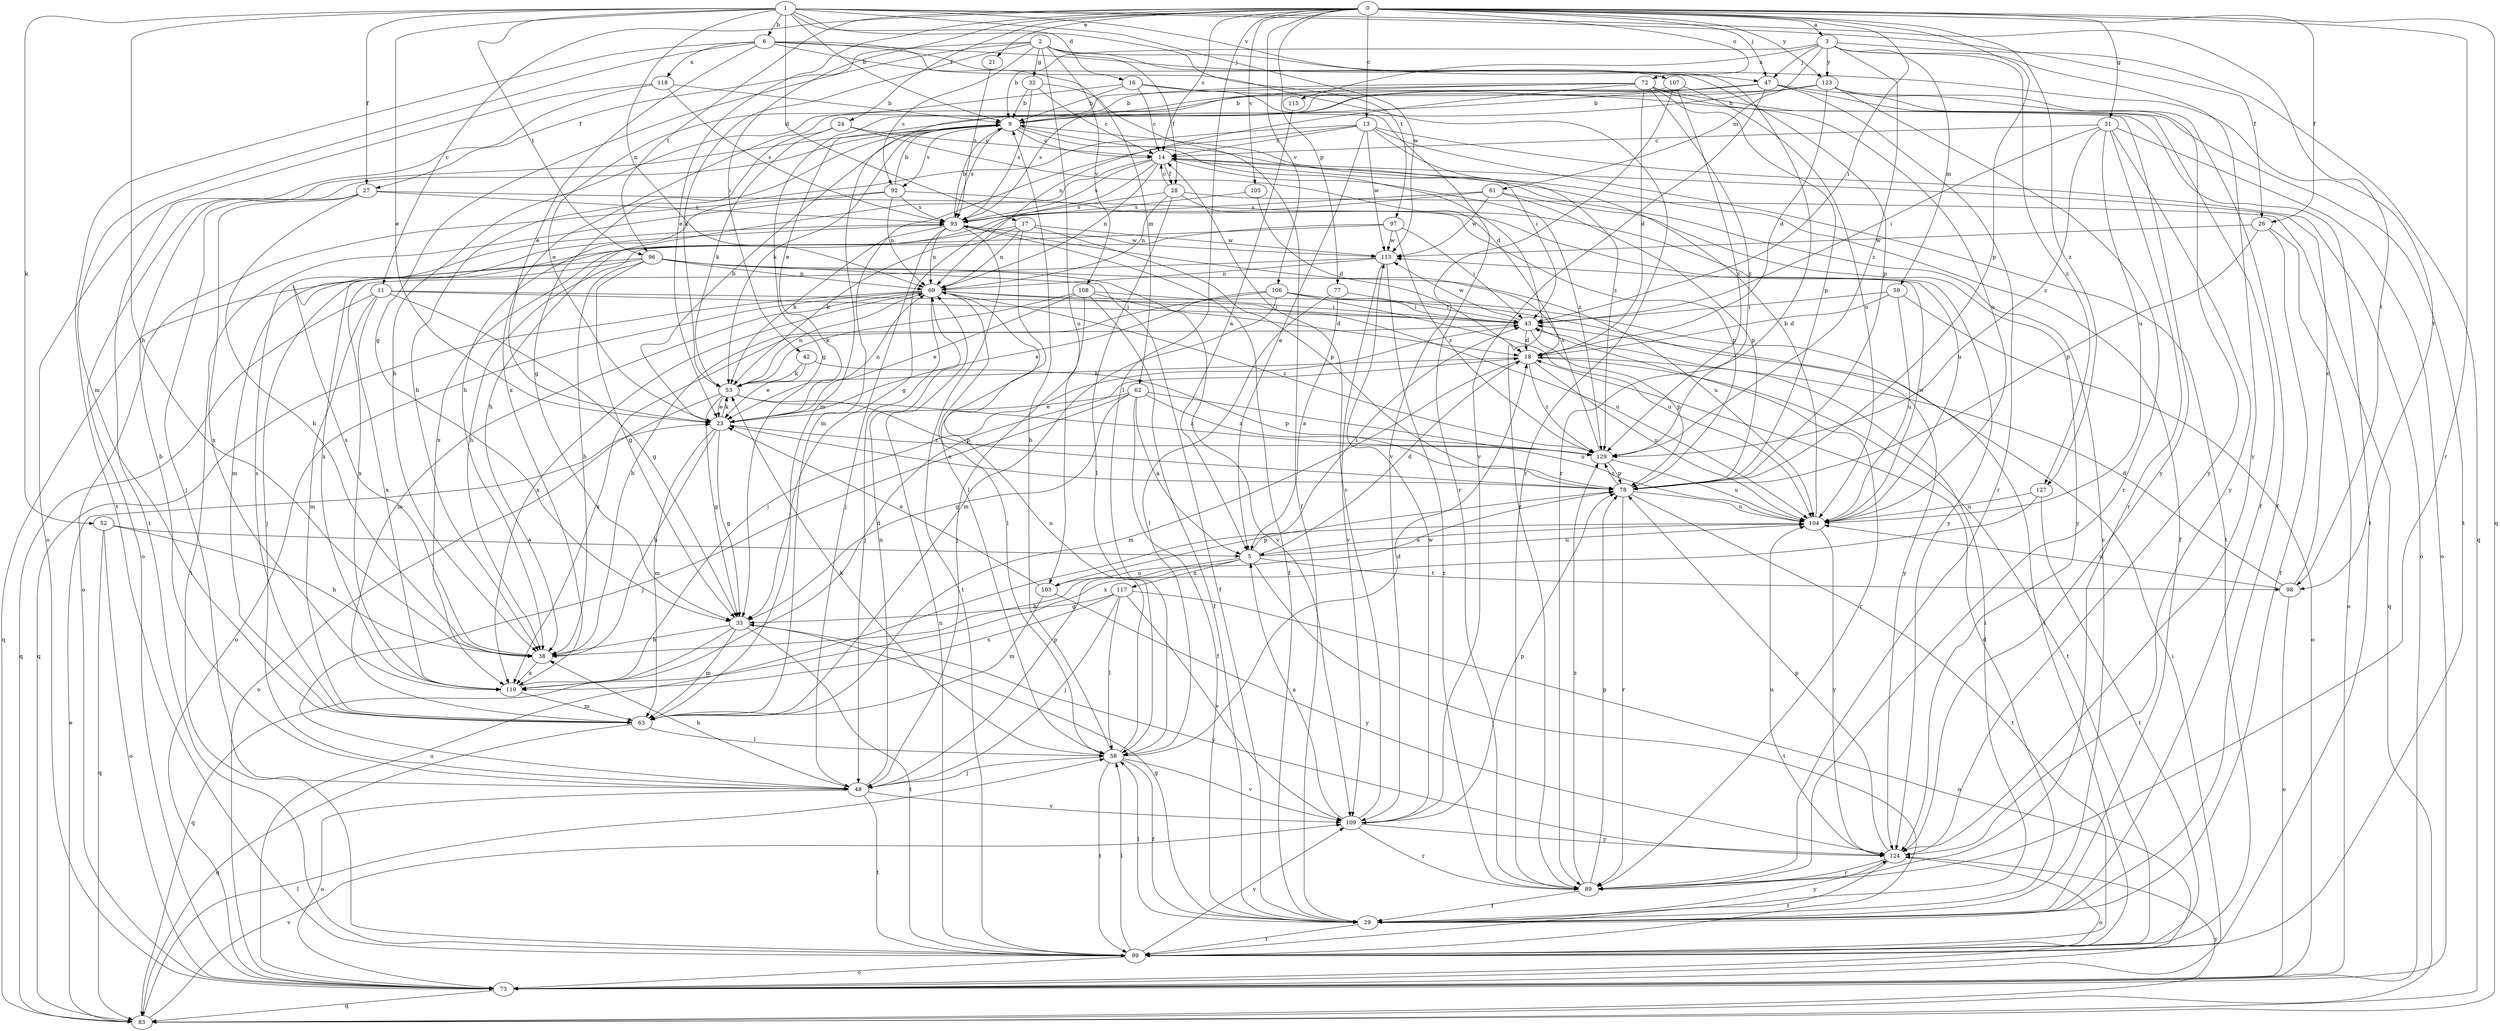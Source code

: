 strict digraph  {
0;
1;
2;
3;
5;
6;
9;
11;
13;
14;
16;
17;
18;
21;
23;
24;
26;
27;
28;
29;
31;
32;
33;
38;
42;
43;
47;
48;
52;
53;
58;
59;
61;
62;
63;
69;
72;
73;
77;
78;
83;
89;
92;
93;
96;
97;
98;
99;
103;
104;
105;
106;
107;
108;
109;
113;
115;
117;
118;
119;
123;
124;
127;
129;
0 -> 3  [label=a];
0 -> 11  [label=c];
0 -> 13  [label=c];
0 -> 14  [label=c];
0 -> 21  [label=e];
0 -> 23  [label=e];
0 -> 24  [label=f];
0 -> 26  [label=f];
0 -> 31  [label=g];
0 -> 42  [label=i];
0 -> 43  [label=i];
0 -> 47  [label=j];
0 -> 58  [label=l];
0 -> 72  [label=o];
0 -> 77  [label=p];
0 -> 78  [label=p];
0 -> 83  [label=q];
0 -> 89  [label=r];
0 -> 96  [label=t];
0 -> 105  [label=v];
0 -> 106  [label=v];
0 -> 123  [label=y];
0 -> 127  [label=z];
1 -> 6  [label=b];
1 -> 9  [label=b];
1 -> 16  [label=d];
1 -> 17  [label=d];
1 -> 23  [label=e];
1 -> 26  [label=f];
1 -> 27  [label=f];
1 -> 38  [label=h];
1 -> 52  [label=k];
1 -> 69  [label=n];
1 -> 96  [label=t];
1 -> 97  [label=t];
1 -> 98  [label=t];
1 -> 107  [label=v];
1 -> 113  [label=w];
2 -> 27  [label=f];
2 -> 28  [label=f];
2 -> 32  [label=g];
2 -> 33  [label=g];
2 -> 53  [label=k];
2 -> 89  [label=r];
2 -> 92  [label=s];
2 -> 98  [label=t];
2 -> 103  [label=u];
2 -> 108  [label=v];
3 -> 9  [label=b];
3 -> 47  [label=j];
3 -> 59  [label=m];
3 -> 61  [label=m];
3 -> 83  [label=q];
3 -> 115  [label=x];
3 -> 123  [label=y];
3 -> 124  [label=y];
3 -> 127  [label=z];
3 -> 129  [label=z];
5 -> 18  [label=d];
5 -> 38  [label=h];
5 -> 43  [label=i];
5 -> 98  [label=t];
5 -> 99  [label=t];
5 -> 103  [label=u];
5 -> 104  [label=u];
5 -> 117  [label=x];
6 -> 23  [label=e];
6 -> 47  [label=j];
6 -> 62  [label=m];
6 -> 63  [label=m];
6 -> 78  [label=p];
6 -> 89  [label=r];
6 -> 99  [label=t];
6 -> 118  [label=x];
9 -> 14  [label=c];
9 -> 33  [label=g];
9 -> 43  [label=i];
9 -> 53  [label=k];
9 -> 73  [label=o];
9 -> 89  [label=r];
9 -> 92  [label=s];
9 -> 93  [label=s];
11 -> 33  [label=g];
11 -> 43  [label=i];
11 -> 63  [label=m];
11 -> 83  [label=q];
11 -> 104  [label=u];
11 -> 119  [label=x];
13 -> 5  [label=a];
13 -> 14  [label=c];
13 -> 38  [label=h];
13 -> 63  [label=m];
13 -> 73  [label=o];
13 -> 99  [label=t];
13 -> 113  [label=w];
13 -> 129  [label=z];
14 -> 28  [label=f];
14 -> 29  [label=f];
14 -> 33  [label=g];
14 -> 38  [label=h];
14 -> 69  [label=n];
14 -> 93  [label=s];
14 -> 129  [label=z];
16 -> 9  [label=b];
16 -> 14  [label=c];
16 -> 23  [label=e];
16 -> 89  [label=r];
16 -> 124  [label=y];
17 -> 53  [label=k];
17 -> 58  [label=l];
17 -> 69  [label=n];
17 -> 78  [label=p];
17 -> 113  [label=w];
17 -> 119  [label=x];
18 -> 53  [label=k];
18 -> 63  [label=m];
18 -> 99  [label=t];
18 -> 104  [label=u];
18 -> 129  [label=z];
21 -> 93  [label=s];
23 -> 9  [label=b];
23 -> 33  [label=g];
23 -> 38  [label=h];
23 -> 53  [label=k];
23 -> 63  [label=m];
23 -> 69  [label=n];
23 -> 129  [label=z];
24 -> 14  [label=c];
24 -> 18  [label=d];
24 -> 38  [label=h];
24 -> 53  [label=k];
26 -> 29  [label=f];
26 -> 73  [label=o];
26 -> 78  [label=p];
26 -> 113  [label=w];
27 -> 38  [label=h];
27 -> 48  [label=j];
27 -> 93  [label=s];
27 -> 119  [label=x];
27 -> 124  [label=y];
28 -> 14  [label=c];
28 -> 58  [label=l];
28 -> 69  [label=n];
28 -> 78  [label=p];
28 -> 83  [label=q];
28 -> 93  [label=s];
29 -> 14  [label=c];
29 -> 18  [label=d];
29 -> 33  [label=g];
29 -> 43  [label=i];
29 -> 58  [label=l];
29 -> 99  [label=t];
29 -> 124  [label=y];
31 -> 14  [label=c];
31 -> 43  [label=i];
31 -> 73  [label=o];
31 -> 89  [label=r];
31 -> 104  [label=u];
31 -> 124  [label=y];
31 -> 129  [label=z];
32 -> 9  [label=b];
32 -> 14  [label=c];
32 -> 29  [label=f];
32 -> 93  [label=s];
33 -> 38  [label=h];
33 -> 63  [label=m];
33 -> 83  [label=q];
33 -> 99  [label=t];
33 -> 124  [label=y];
38 -> 93  [label=s];
38 -> 119  [label=x];
42 -> 23  [label=e];
42 -> 53  [label=k];
42 -> 78  [label=p];
43 -> 18  [label=d];
43 -> 78  [label=p];
43 -> 89  [label=r];
43 -> 113  [label=w];
43 -> 119  [label=x];
47 -> 9  [label=b];
47 -> 29  [label=f];
47 -> 33  [label=g];
47 -> 63  [label=m];
47 -> 89  [label=r];
47 -> 99  [label=t];
47 -> 109  [label=v];
48 -> 9  [label=b];
48 -> 38  [label=h];
48 -> 69  [label=n];
48 -> 73  [label=o];
48 -> 78  [label=p];
48 -> 99  [label=t];
48 -> 109  [label=v];
52 -> 5  [label=a];
52 -> 38  [label=h];
52 -> 73  [label=o];
52 -> 83  [label=q];
53 -> 23  [label=e];
53 -> 33  [label=g];
53 -> 69  [label=n];
53 -> 73  [label=o];
53 -> 78  [label=p];
53 -> 129  [label=z];
58 -> 9  [label=b];
58 -> 18  [label=d];
58 -> 29  [label=f];
58 -> 48  [label=j];
58 -> 53  [label=k];
58 -> 69  [label=n];
58 -> 99  [label=t];
58 -> 109  [label=v];
59 -> 18  [label=d];
59 -> 43  [label=i];
59 -> 73  [label=o];
59 -> 104  [label=u];
61 -> 78  [label=p];
61 -> 93  [label=s];
61 -> 113  [label=w];
61 -> 119  [label=x];
61 -> 124  [label=y];
62 -> 5  [label=a];
62 -> 23  [label=e];
62 -> 29  [label=f];
62 -> 33  [label=g];
62 -> 48  [label=j];
62 -> 104  [label=u];
62 -> 129  [label=z];
63 -> 58  [label=l];
63 -> 83  [label=q];
63 -> 93  [label=s];
69 -> 43  [label=i];
69 -> 48  [label=j];
69 -> 58  [label=l];
69 -> 63  [label=m];
69 -> 73  [label=o];
69 -> 83  [label=q];
69 -> 119  [label=x];
69 -> 124  [label=y];
69 -> 129  [label=z];
72 -> 9  [label=b];
72 -> 18  [label=d];
72 -> 38  [label=h];
72 -> 69  [label=n];
72 -> 78  [label=p];
72 -> 93  [label=s];
72 -> 99  [label=t];
72 -> 104  [label=u];
72 -> 129  [label=z];
73 -> 43  [label=i];
73 -> 83  [label=q];
73 -> 104  [label=u];
77 -> 5  [label=a];
77 -> 43  [label=i];
77 -> 58  [label=l];
78 -> 23  [label=e];
78 -> 89  [label=r];
78 -> 99  [label=t];
78 -> 104  [label=u];
78 -> 129  [label=z];
83 -> 23  [label=e];
83 -> 58  [label=l];
83 -> 109  [label=v];
83 -> 124  [label=y];
89 -> 29  [label=f];
89 -> 78  [label=p];
89 -> 129  [label=z];
92 -> 9  [label=b];
92 -> 69  [label=n];
92 -> 73  [label=o];
92 -> 93  [label=s];
92 -> 99  [label=t];
92 -> 104  [label=u];
93 -> 9  [label=b];
93 -> 29  [label=f];
93 -> 48  [label=j];
93 -> 53  [label=k];
93 -> 69  [label=n];
93 -> 99  [label=t];
93 -> 113  [label=w];
96 -> 29  [label=f];
96 -> 33  [label=g];
96 -> 38  [label=h];
96 -> 48  [label=j];
96 -> 69  [label=n];
96 -> 83  [label=q];
96 -> 104  [label=u];
96 -> 109  [label=v];
97 -> 38  [label=h];
97 -> 43  [label=i];
97 -> 63  [label=m];
97 -> 113  [label=w];
97 -> 129  [label=z];
98 -> 14  [label=c];
98 -> 18  [label=d];
98 -> 73  [label=o];
98 -> 104  [label=u];
99 -> 58  [label=l];
99 -> 69  [label=n];
99 -> 73  [label=o];
99 -> 109  [label=v];
103 -> 23  [label=e];
103 -> 63  [label=m];
103 -> 78  [label=p];
103 -> 124  [label=y];
104 -> 5  [label=a];
104 -> 9  [label=b];
104 -> 113  [label=w];
104 -> 124  [label=y];
105 -> 18  [label=d];
105 -> 93  [label=s];
106 -> 23  [label=e];
106 -> 38  [label=h];
106 -> 43  [label=i];
106 -> 63  [label=m];
106 -> 99  [label=t];
106 -> 104  [label=u];
107 -> 9  [label=b];
107 -> 104  [label=u];
107 -> 109  [label=v];
107 -> 129  [label=z];
108 -> 18  [label=d];
108 -> 23  [label=e];
108 -> 29  [label=f];
108 -> 43  [label=i];
108 -> 48  [label=j];
108 -> 53  [label=k];
109 -> 5  [label=a];
109 -> 14  [label=c];
109 -> 78  [label=p];
109 -> 89  [label=r];
109 -> 113  [label=w];
109 -> 124  [label=y];
113 -> 69  [label=n];
113 -> 89  [label=r];
113 -> 109  [label=v];
113 -> 119  [label=x];
115 -> 5  [label=a];
117 -> 33  [label=g];
117 -> 48  [label=j];
117 -> 58  [label=l];
117 -> 73  [label=o];
117 -> 109  [label=v];
117 -> 119  [label=x];
118 -> 9  [label=b];
118 -> 73  [label=o];
118 -> 93  [label=s];
118 -> 99  [label=t];
119 -> 18  [label=d];
119 -> 43  [label=i];
119 -> 63  [label=m];
123 -> 9  [label=b];
123 -> 18  [label=d];
123 -> 23  [label=e];
123 -> 29  [label=f];
123 -> 89  [label=r];
123 -> 119  [label=x];
123 -> 124  [label=y];
124 -> 73  [label=o];
124 -> 78  [label=p];
124 -> 89  [label=r];
124 -> 99  [label=t];
124 -> 104  [label=u];
127 -> 99  [label=t];
127 -> 104  [label=u];
127 -> 119  [label=x];
129 -> 78  [label=p];
129 -> 93  [label=s];
129 -> 104  [label=u];
}

